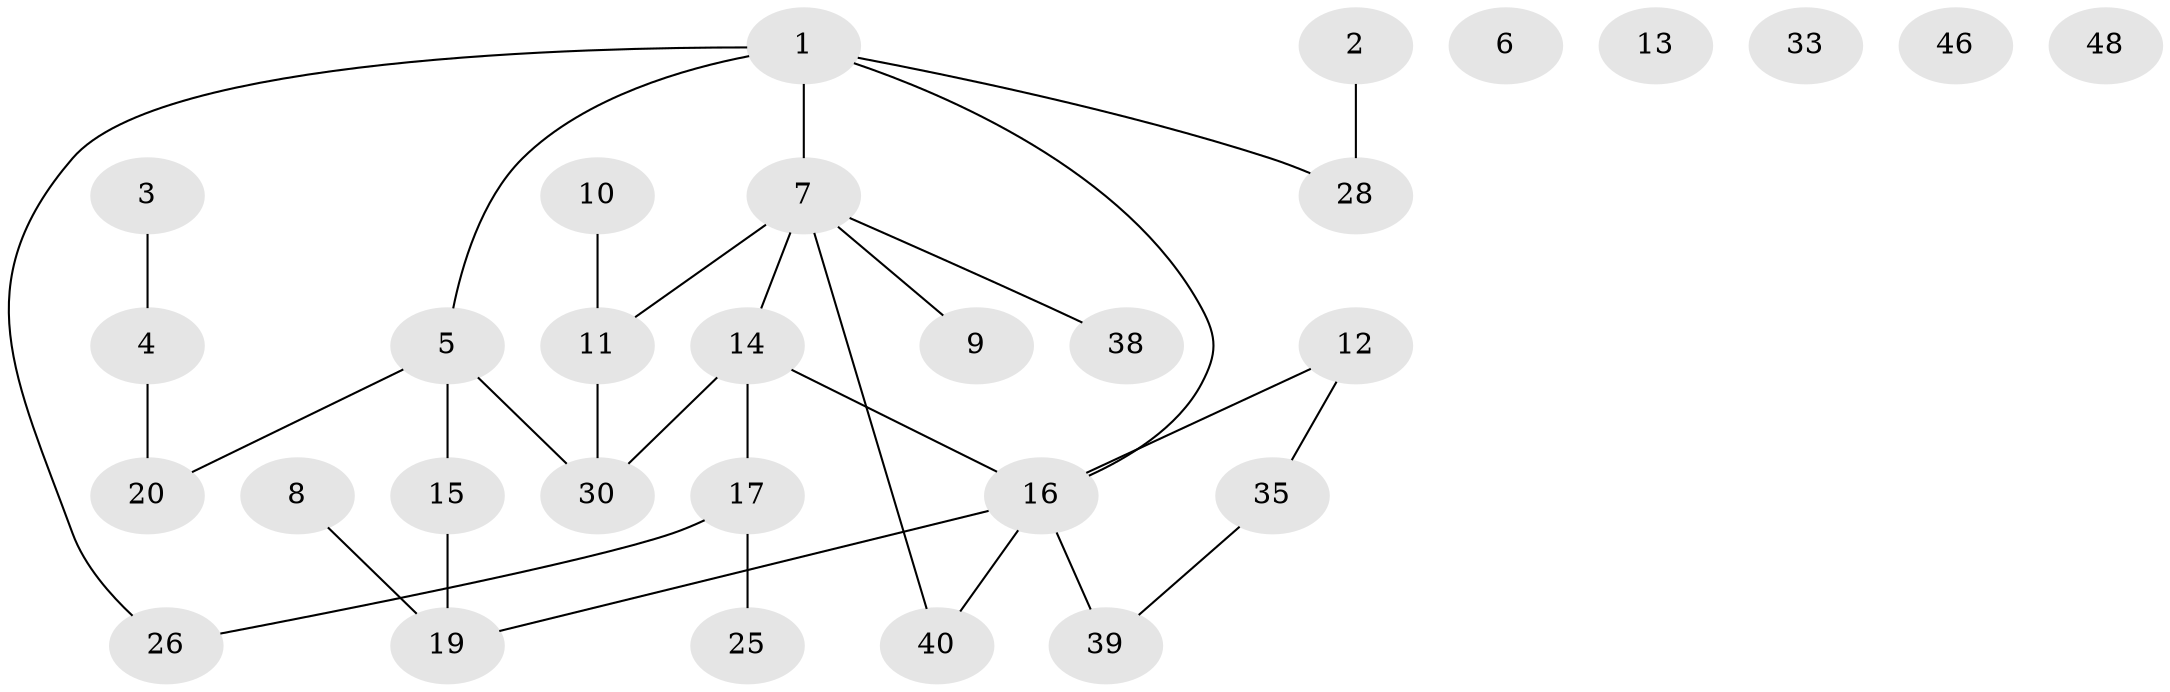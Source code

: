 // original degree distribution, {5: 0.04, 1: 0.16, 2: 0.46, 3: 0.18, 0: 0.1, 4: 0.02, 7: 0.02, 6: 0.02}
// Generated by graph-tools (version 1.1) at 2025/16/03/04/25 18:16:46]
// undirected, 30 vertices, 31 edges
graph export_dot {
graph [start="1"]
  node [color=gray90,style=filled];
  1 [super="+27"];
  2;
  3;
  4;
  5 [super="+49"];
  6;
  7 [super="+43+18+22"];
  8;
  9 [super="+34"];
  10;
  11 [super="+42"];
  12;
  13;
  14 [super="+21"];
  15;
  16 [super="+32+24+37"];
  17 [super="+23"];
  19 [super="+29"];
  20;
  25;
  26;
  28;
  30 [super="+41+36+31"];
  33;
  35 [super="+47"];
  38;
  39;
  40;
  46;
  48;
  1 -- 16;
  1 -- 26;
  1 -- 28;
  1 -- 7;
  1 -- 5;
  2 -- 28;
  3 -- 4;
  4 -- 20;
  5 -- 15;
  5 -- 20;
  5 -- 30;
  7 -- 38;
  7 -- 40;
  7 -- 11 [weight=2];
  7 -- 14;
  7 -- 9;
  8 -- 19;
  10 -- 11;
  11 -- 30;
  12 -- 35;
  12 -- 16;
  14 -- 16;
  14 -- 17;
  14 -- 30 [weight=2];
  15 -- 19;
  16 -- 39;
  16 -- 40;
  16 -- 19;
  17 -- 26;
  17 -- 25;
  35 -- 39;
}
